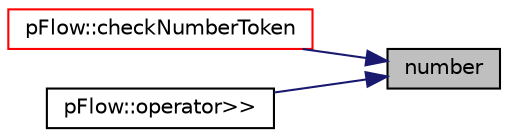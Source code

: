 digraph "number"
{
 // LATEX_PDF_SIZE
  edge [fontname="Helvetica",fontsize="10",labelfontname="Helvetica",labelfontsize="10"];
  node [fontname="Helvetica",fontsize="10",shape=record];
  rankdir="RL";
  Node1 [label="number",height=0.2,width=0.4,color="black", fillcolor="grey75", style="filled", fontcolor="black",tooltip="Return int64, float or double value."];
  Node1 -> Node2 [dir="back",color="midnightblue",fontsize="10",style="solid",fontname="Helvetica"];
  Node2 [label="pFlow::checkNumberToken",height=0.2,width=0.4,color="red", fillcolor="white", style="filled",URL="$namespacepFlow.html#a7eb5ba27ff2b049a15f9d4ca1a216398",tooltip=" "];
  Node1 -> Node4 [dir="back",color="midnightblue",fontsize="10",style="solid",fontname="Helvetica"];
  Node4 [label="pFlow::operator\>\>",height=0.2,width=0.4,color="black", fillcolor="white", style="filled",URL="$namespacepFlow.html#a921dd53420ed0734c3b39bda4e0c5c28",tooltip=" "];
}

